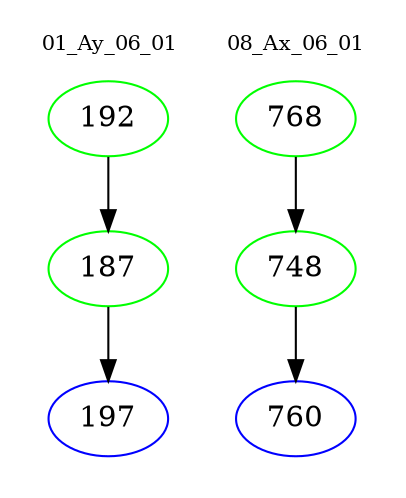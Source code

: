 digraph{
subgraph cluster_0 {
color = white
label = "01_Ay_06_01";
fontsize=10;
T0_192 [label="192", color="green"]
T0_192 -> T0_187 [color="black"]
T0_187 [label="187", color="green"]
T0_187 -> T0_197 [color="black"]
T0_197 [label="197", color="blue"]
}
subgraph cluster_1 {
color = white
label = "08_Ax_06_01";
fontsize=10;
T1_768 [label="768", color="green"]
T1_768 -> T1_748 [color="black"]
T1_748 [label="748", color="green"]
T1_748 -> T1_760 [color="black"]
T1_760 [label="760", color="blue"]
}
}
